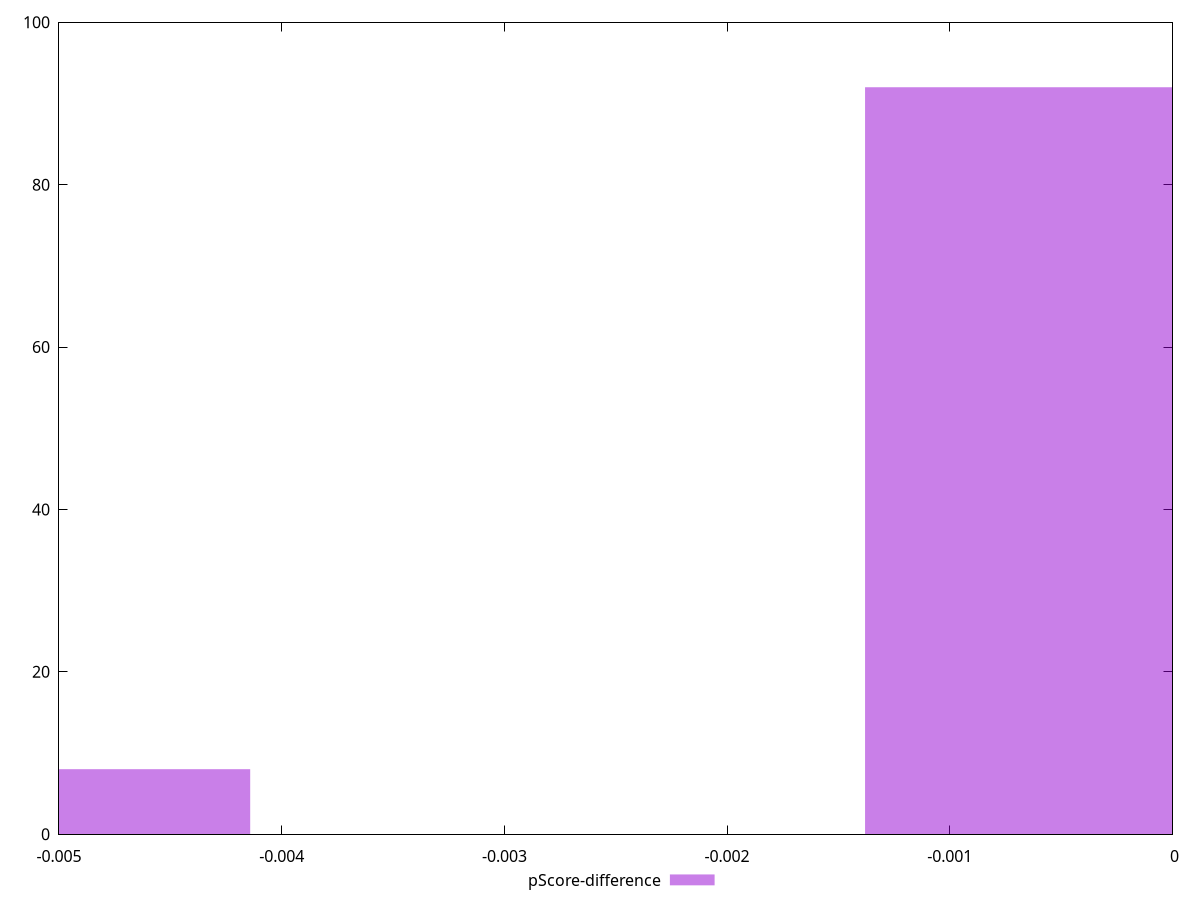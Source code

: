 reset

$pScoreDifference <<EOF
-0.005522026839706285 8
0 92
EOF

set key outside below
set boxwidth 0.0027610134198531424
set xrange [-0.0050000000000000044:0]
set yrange [0:100]
set trange [0:100]
set style fill transparent solid 0.5 noborder
set terminal svg size 640, 490 enhanced background rgb 'white'
set output "reports/report_00031_2021-02-24T23-18-18.084Z/legacy-javascript/samples/astro/pScore-difference/histogram.svg"

plot $pScoreDifference title "pScore-difference" with boxes

reset
